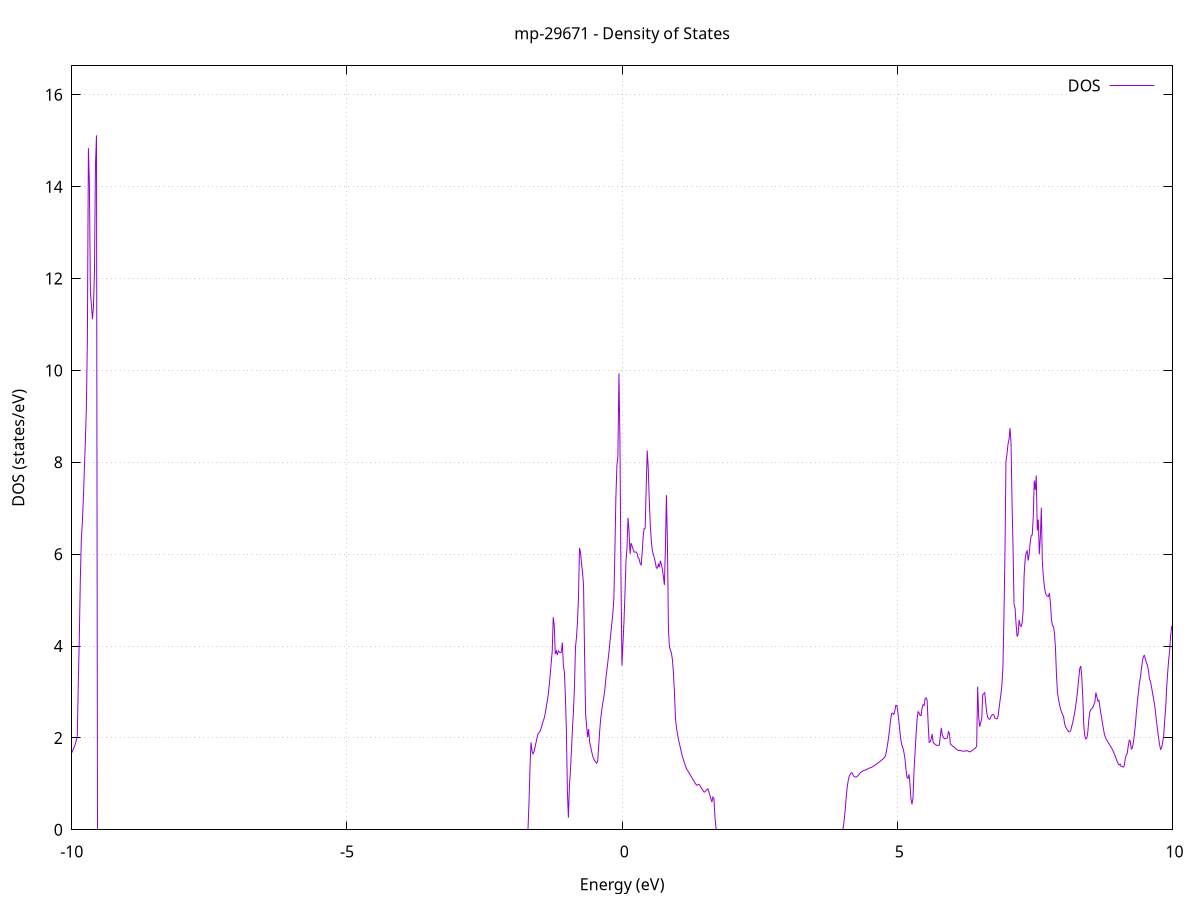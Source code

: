 set title 'mp-29671 - Density of States'
set xlabel 'Energy (eV)'
set ylabel 'DOS (states/eV)'
set grid
set xrange [-10:10]
set yrange [0:16.631]
set xzeroaxis lt -1
set terminal png size 800,600
set output 'mp-29671_dos_gnuplot.png'
plot '-' using 1:2 with lines title 'DOS'
-23.800100 0.000000
-23.781700 0.000000
-23.763400 0.000000
-23.745000 0.000000
-23.726600 0.000000
-23.708300 0.000000
-23.689900 0.000000
-23.671600 0.000000
-23.653200 0.000000
-23.634800 0.000000
-23.616500 0.000000
-23.598100 0.000000
-23.579800 0.000000
-23.561400 0.000000
-23.543000 0.000000
-23.524700 0.000000
-23.506300 0.000000
-23.487900 0.000000
-23.469600 0.000000
-23.451200 0.000000
-23.432900 0.000000
-23.414500 0.000000
-23.396100 0.000000
-23.377800 0.000000
-23.359400 0.000000
-23.341100 0.000000
-23.322700 0.000000
-23.304300 0.000000
-23.286000 0.000000
-23.267600 0.000000
-23.249200 0.000000
-23.230900 0.000000
-23.212500 0.000000
-23.194200 0.000000
-23.175800 0.000000
-23.157400 0.000000
-23.139100 0.000000
-23.120700 0.000000
-23.102400 0.000000
-23.084000 0.000000
-23.065600 0.000000
-23.047300 0.000000
-23.028900 0.000000
-23.010500 0.000000
-22.992200 0.000000
-22.973800 0.000000
-22.955500 0.000000
-22.937100 0.000000
-22.918700 0.000000
-22.900400 0.000000
-22.882000 0.000000
-22.863700 0.000000
-22.845300 0.000000
-22.826900 0.000000
-22.808600 0.000000
-22.790200 0.000000
-22.771800 0.000000
-22.753500 0.000000
-22.735100 0.000000
-22.716800 0.000000
-22.698400 0.000000
-22.680000 0.000000
-22.661700 0.000000
-22.643300 0.000000
-22.624900 0.000000
-22.606600 0.000000
-22.588200 0.000000
-22.569900 0.000000
-22.551500 0.000000
-22.533100 0.000000
-22.514800 0.000000
-22.496400 0.000000
-22.478100 0.000000
-22.459700 0.000000
-22.441300 0.000000
-22.423000 0.000000
-22.404600 0.000000
-22.386200 0.000000
-22.367900 0.000000
-22.349500 0.000000
-22.331200 0.000000
-22.312800 0.000000
-22.294400 0.000000
-22.276100 0.000000
-22.257700 0.000000
-22.239400 0.000000
-22.221000 0.000000
-22.202600 0.000000
-22.184300 0.000000
-22.165900 0.000000
-22.147500 0.000000
-22.129200 31.022800
-22.110800 118.997800
-22.092500 15.455200
-22.074100 26.815600
-22.055700 122.618800
-22.037400 151.816000
-22.019000 0.000000
-22.000700 0.000000
-21.982300 0.000000
-21.963900 0.000000
-21.945600 0.000000
-21.927200 0.000000
-21.908800 0.000000
-21.890500 0.000000
-21.872100 0.000000
-21.853800 0.000000
-21.835400 0.000000
-21.817000 0.000000
-21.798700 0.000000
-21.780300 0.000000
-21.762000 0.000000
-21.743600 0.000000
-21.725200 0.000000
-21.706900 0.000000
-21.688500 0.000000
-21.670100 0.000000
-21.651800 0.000000
-21.633400 0.000000
-21.615100 0.000000
-21.596700 0.000000
-21.578300 0.000000
-21.560000 0.000000
-21.541600 0.000000
-21.523200 0.000000
-21.504900 0.000000
-21.486500 0.000000
-21.468200 0.000000
-21.449800 0.000000
-21.431400 0.000000
-21.413100 0.000000
-21.394700 0.000000
-21.376400 0.000000
-21.358000 0.000000
-21.339600 0.000000
-21.321300 0.000000
-21.302900 0.000000
-21.284500 0.000000
-21.266200 0.000000
-21.247800 0.000000
-21.229500 0.000000
-21.211100 0.000000
-21.192700 0.000000
-21.174400 0.000000
-21.156000 0.000000
-21.137700 0.000000
-21.119300 0.000000
-21.100900 0.000000
-21.082600 0.000000
-21.064200 0.000000
-21.045800 0.000000
-21.027500 0.000000
-21.009100 0.000000
-20.990800 0.000000
-20.972400 0.000000
-20.954000 0.000000
-20.935700 0.000000
-20.917300 0.000000
-20.899000 0.000000
-20.880600 0.000000
-20.862200 0.000000
-20.843900 0.000000
-20.825500 0.000000
-20.807100 0.000000
-20.788800 0.000000
-20.770400 0.000000
-20.752100 0.000000
-20.733700 0.000000
-20.715300 0.000000
-20.697000 0.000000
-20.678600 0.000000
-20.660300 0.000000
-20.641900 0.000000
-20.623500 0.000000
-20.605200 0.000000
-20.586800 0.000000
-20.568400 0.000000
-20.550100 0.000000
-20.531700 0.000000
-20.513400 0.000000
-20.495000 0.000000
-20.476600 0.000000
-20.458300 0.000000
-20.439900 0.000000
-20.421500 0.000000
-20.403200 0.000000
-20.384800 0.000000
-20.366500 0.000000
-20.348100 0.000000
-20.329700 0.000000
-20.311400 0.000000
-20.293000 0.000000
-20.274700 0.000000
-20.256300 0.000000
-20.237900 0.000000
-20.219600 0.000000
-20.201200 0.000000
-20.182800 0.000000
-20.164500 0.000000
-20.146100 0.000000
-20.127800 0.000000
-20.109400 0.000000
-20.091000 0.000000
-20.072700 0.000000
-20.054300 0.000000
-20.036000 0.000000
-20.017600 0.000000
-19.999200 0.000000
-19.980900 0.000000
-19.962500 0.000000
-19.944100 0.000000
-19.925800 0.000000
-19.907400 0.000000
-19.889100 0.000000
-19.870700 0.000000
-19.852300 0.000000
-19.834000 0.000000
-19.815600 0.000000
-19.797300 0.000000
-19.778900 0.000000
-19.760500 0.000000
-19.742200 0.000000
-19.723800 0.000000
-19.705400 0.000000
-19.687100 0.000000
-19.668700 0.000000
-19.650400 0.000000
-19.632000 0.000000
-19.613600 0.000000
-19.595300 0.000000
-19.576900 0.000000
-19.558500 0.000000
-19.540200 0.000000
-19.521800 0.000000
-19.503500 0.000000
-19.485100 0.000000
-19.466700 0.000000
-19.448400 0.000000
-19.430000 0.000000
-19.411700 0.000000
-19.393300 0.000000
-19.374900 0.000000
-19.356600 0.000000
-19.338200 0.000000
-19.319800 0.000000
-19.301500 0.000000
-19.283100 0.000000
-19.264800 0.000000
-19.246400 0.000000
-19.228000 0.000000
-19.209700 0.000000
-19.191300 0.000000
-19.173000 0.000000
-19.154600 0.000000
-19.136200 0.000000
-19.117900 0.000000
-19.099500 0.000000
-19.081100 0.000000
-19.062800 0.000000
-19.044400 0.000000
-19.026100 0.000000
-19.007700 0.000000
-18.989300 0.000000
-18.971000 0.000000
-18.952600 0.000000
-18.934300 0.000000
-18.915900 0.000000
-18.897500 0.000000
-18.879200 0.000000
-18.860800 0.000000
-18.842400 0.000000
-18.824100 0.000000
-18.805700 0.000000
-18.787400 0.000000
-18.769000 0.000000
-18.750600 0.000000
-18.732300 0.000000
-18.713900 0.000000
-18.695600 0.000000
-18.677200 0.000000
-18.658800 0.000000
-18.640500 0.000000
-18.622100 0.000000
-18.603700 0.000000
-18.585400 0.000000
-18.567000 0.000000
-18.548700 0.000000
-18.530300 0.000000
-18.511900 0.000000
-18.493600 0.000000
-18.475200 0.000000
-18.456800 0.000000
-18.438500 0.000000
-18.420100 0.000000
-18.401800 0.000000
-18.383400 0.000000
-18.365000 0.000000
-18.346700 0.000000
-18.328300 0.000000
-18.310000 0.000000
-18.291600 0.000000
-18.273200 0.000000
-18.254900 0.000000
-18.236500 0.000000
-18.218100 0.000000
-18.199800 0.000000
-18.181400 0.000000
-18.163100 0.000000
-18.144700 0.000000
-18.126300 0.000000
-18.108000 0.000000
-18.089600 0.000000
-18.071300 0.000000
-18.052900 0.000000
-18.034500 0.000000
-18.016200 0.000000
-17.997800 0.000000
-17.979400 0.000000
-17.961100 0.000000
-17.942700 0.000000
-17.924400 0.000000
-17.906000 0.000000
-17.887600 0.000000
-17.869300 0.000000
-17.850900 0.000000
-17.832600 0.000000
-17.814200 0.000000
-17.795800 0.000000
-17.777500 0.000000
-17.759100 0.000000
-17.740700 0.000000
-17.722400 0.000000
-17.704000 0.000000
-17.685700 0.000000
-17.667300 0.000000
-17.648900 0.000000
-17.630600 0.000000
-17.612200 0.000000
-17.593900 0.000000
-17.575500 0.000000
-17.557100 0.000000
-17.538800 0.000000
-17.520400 0.000000
-17.502000 0.000000
-17.483700 0.000000
-17.465300 0.000000
-17.447000 0.000000
-17.428600 0.000000
-17.410200 0.000000
-17.391900 0.000000
-17.373500 0.000000
-17.355100 0.000000
-17.336800 0.000000
-17.318400 0.000000
-17.300100 0.000000
-17.281700 0.000000
-17.263300 0.000000
-17.245000 0.000000
-17.226600 0.000000
-17.208300 0.000000
-17.189900 0.000000
-17.171500 0.000000
-17.153200 0.000000
-17.134800 0.000000
-17.116400 0.000000
-17.098100 0.000000
-17.079700 0.000000
-17.061400 0.000000
-17.043000 0.000000
-17.024600 0.000000
-17.006300 0.000000
-16.987900 0.000000
-16.969600 0.000000
-16.951200 0.000000
-16.932800 0.000000
-16.914500 0.000000
-16.896100 0.000000
-16.877700 0.000000
-16.859400 0.000000
-16.841000 0.000000
-16.822700 0.000000
-16.804300 0.000000
-16.785900 0.000000
-16.767600 0.000000
-16.749200 0.000000
-16.730900 0.000000
-16.712500 0.000000
-16.694100 0.000000
-16.675800 0.000000
-16.657400 0.000000
-16.639000 0.000000
-16.620700 0.000000
-16.602300 0.000000
-16.584000 0.000000
-16.565600 0.000000
-16.547200 0.000000
-16.528900 0.000000
-16.510500 0.000000
-16.492200 0.000000
-16.473800 0.000000
-16.455400 0.000000
-16.437100 0.000000
-16.418700 0.000000
-16.400300 0.000000
-16.382000 0.000000
-16.363600 0.000000
-16.345300 0.000000
-16.326900 0.000000
-16.308500 0.000000
-16.290200 0.000000
-16.271800 0.000000
-16.253400 0.000000
-16.235100 0.000000
-16.216700 0.000000
-16.198400 0.000000
-16.180000 0.000000
-16.161600 0.000000
-16.143300 0.000000
-16.124900 0.000000
-16.106600 0.000000
-16.088200 0.000000
-16.069800 0.000000
-16.051500 0.000000
-16.033100 0.000000
-16.014700 0.000000
-15.996400 0.000000
-15.978000 0.000000
-15.959700 0.000000
-15.941300 0.000000
-15.922900 0.000000
-15.904600 0.000000
-15.886200 0.000000
-15.867900 0.000000
-15.849500 0.000000
-15.831100 0.000000
-15.812800 0.000000
-15.794400 0.000000
-15.776000 0.000000
-15.757700 0.000000
-15.739300 0.000000
-15.721000 0.000000
-15.702600 0.000000
-15.684200 0.000000
-15.665900 0.000000
-15.647500 0.000000
-15.629200 0.000000
-15.610800 0.000000
-15.592400 0.000000
-15.574100 0.000000
-15.555700 0.000000
-15.537300 0.000000
-15.519000 0.000000
-15.500600 0.000000
-15.482300 0.000000
-15.463900 0.000000
-15.445500 0.000000
-15.427200 0.000000
-15.408800 0.000000
-15.390500 0.000000
-15.372100 0.000000
-15.353700 0.000000
-15.335400 0.000000
-15.317000 0.000000
-15.298600 0.000000
-15.280300 0.000000
-15.261900 0.000000
-15.243600 0.000000
-15.225200 0.000000
-15.206800 0.000000
-15.188500 0.000000
-15.170100 0.000000
-15.151700 0.000000
-15.133400 0.000000
-15.115000 0.000000
-15.096700 0.000000
-15.078300 0.000000
-15.059900 0.000000
-15.041600 0.000000
-15.023200 0.000000
-15.004900 0.000000
-14.986500 0.000000
-14.968100 0.000000
-14.949800 0.000000
-14.931400 0.000000
-14.913000 0.000000
-14.894700 0.000000
-14.876300 0.000000
-14.858000 0.000000
-14.839600 0.000000
-14.821200 0.000000
-14.802900 0.000000
-14.784500 0.000000
-14.766200 0.000000
-14.747800 0.000000
-14.729400 0.000000
-14.711100 0.000000
-14.692700 0.000000
-14.674300 0.000000
-14.656000 0.000000
-14.637600 0.000000
-14.619300 0.000000
-14.600900 0.000000
-14.582500 0.000000
-14.564200 0.000000
-14.545800 0.000000
-14.527500 0.000000
-14.509100 0.000000
-14.490700 0.000000
-14.472400 0.000000
-14.454000 0.000000
-14.435600 0.000000
-14.417300 0.000000
-14.398900 0.000000
-14.380600 0.000000
-14.362200 0.000000
-14.343800 0.000000
-14.325500 0.000000
-14.307100 0.000000
-14.288700 0.000000
-14.270400 0.000000
-14.252000 0.000000
-14.233700 0.000000
-14.215300 0.000000
-14.196900 0.000000
-14.178600 0.000000
-14.160200 0.000000
-14.141900 0.000000
-14.123500 0.000000
-14.105100 0.000000
-14.086800 0.000000
-14.068400 0.000000
-14.050000 0.000000
-14.031700 0.000000
-14.013300 0.000000
-13.995000 0.000000
-13.976600 0.000000
-13.958200 0.000000
-13.939900 0.000000
-13.921500 0.000000
-13.903200 0.000000
-13.884800 0.000000
-13.866400 0.000000
-13.848100 0.000000
-13.829700 0.000000
-13.811300 0.000000
-13.793000 0.000000
-13.774600 0.000000
-13.756300 0.000000
-13.737900 0.000000
-13.719500 0.000000
-13.701200 0.000000
-13.682800 0.000000
-13.664500 0.000000
-13.646100 0.000000
-13.627700 0.000000
-13.609400 0.000000
-13.591000 0.000000
-13.572600 0.000000
-13.554300 0.000000
-13.535900 0.000000
-13.517600 0.000000
-13.499200 0.000000
-13.480800 0.000000
-13.462500 0.000000
-13.444100 0.000000
-13.425800 0.000000
-13.407400 0.000000
-13.389000 0.000000
-13.370700 0.000000
-13.352300 0.000000
-13.333900 0.000000
-13.315600 0.000000
-13.297200 0.000000
-13.278900 0.000000
-13.260500 0.000000
-13.242100 0.000000
-13.223800 0.000000
-13.205400 0.000000
-13.187000 0.000000
-13.168700 0.000000
-13.150300 0.000000
-13.132000 0.000000
-13.113600 0.000000
-13.095200 0.000000
-13.076900 0.000000
-13.058500 0.000000
-13.040200 0.000000
-13.021800 0.000000
-13.003400 0.000000
-12.985100 0.000000
-12.966700 0.000000
-12.948300 0.000000
-12.930000 0.000000
-12.911600 0.000000
-12.893300 0.000000
-12.874900 0.000000
-12.856500 0.000000
-12.838200 0.000000
-12.819800 0.000000
-12.801500 0.000000
-12.783100 0.000000
-12.764700 0.000000
-12.746400 0.000000
-12.728000 0.000000
-12.709600 0.000000
-12.691300 0.000000
-12.672900 0.000000
-12.654600 0.000000
-12.636200 0.000000
-12.617800 0.000000
-12.599500 0.000000
-12.581100 0.000000
-12.562800 0.000000
-12.544400 0.000000
-12.526000 0.000000
-12.507700 0.000000
-12.489300 0.000000
-12.470900 0.000000
-12.452600 0.000000
-12.434200 0.000000
-12.415900 0.000000
-12.397500 0.000000
-12.379100 0.000000
-12.360800 0.000000
-12.342400 0.000000
-12.324100 0.000000
-12.305700 0.000000
-12.287300 0.000000
-12.269000 0.000000
-12.250600 0.000000
-12.232200 0.000000
-12.213900 0.000000
-12.195500 0.000000
-12.177200 0.000000
-12.158800 0.000000
-12.140400 0.000000
-12.122100 0.000000
-12.103700 0.000000
-12.085300 0.000000
-12.067000 0.000000
-12.048600 0.000000
-12.030300 0.000000
-12.011900 0.000000
-11.993500 0.000000
-11.975200 0.000000
-11.956800 0.000000
-11.938500 0.000000
-11.920100 0.000000
-11.901700 0.000000
-11.883400 0.000000
-11.865000 0.000000
-11.846600 0.000000
-11.828300 0.000000
-11.809900 0.000000
-11.791600 0.000000
-11.773200 0.000000
-11.754800 0.000000
-11.736500 0.000000
-11.718100 0.000000
-11.699800 0.000000
-11.681400 0.000000
-11.663000 0.000000
-11.644700 0.000000
-11.626300 0.000000
-11.607900 0.000000
-11.589600 0.000000
-11.571200 0.000000
-11.552900 0.000000
-11.534500 0.000000
-11.516100 0.000000
-11.497800 0.000000
-11.479400 0.000000
-11.461100 0.000000
-11.442700 0.000000
-11.424300 0.000000
-11.406000 0.000000
-11.387600 0.000000
-11.369200 0.000000
-11.350900 0.000000
-11.332500 0.000000
-11.314200 0.000000
-11.295800 0.000000
-11.277400 0.000000
-11.259100 0.000000
-11.240700 0.000000
-11.222400 0.000000
-11.204000 0.000000
-11.185600 0.000000
-11.167300 0.000000
-11.148900 0.000000
-11.130500 0.000000
-11.112200 0.000000
-11.093800 0.000000
-11.075500 0.000000
-11.057100 0.000000
-11.038700 0.000000
-11.020400 0.000000
-11.002000 0.000000
-10.983600 0.000000
-10.965300 0.000000
-10.946900 0.000000
-10.928600 0.000000
-10.910200 0.000000
-10.891800 0.000000
-10.873500 0.000000
-10.855100 0.000000
-10.836800 0.000000
-10.818400 0.000000
-10.800000 0.000000
-10.781700 0.000000
-10.763300 0.000000
-10.744900 0.000000
-10.726600 0.000000
-10.708200 0.000000
-10.689900 0.000000
-10.671500 0.000000
-10.653100 0.000000
-10.634800 0.000000
-10.616400 0.000000
-10.598100 0.000000
-10.579700 0.000000
-10.561300 0.000000
-10.543000 0.000000
-10.524600 0.000000
-10.506200 0.000000
-10.487900 0.000000
-10.469500 0.000000
-10.451200 0.000000
-10.432800 0.000000
-10.414400 0.000000
-10.396100 0.000000
-10.377700 0.000000
-10.359400 0.000000
-10.341000 0.000000
-10.322600 0.000000
-10.304300 0.000000
-10.285900 0.405200
-10.267500 0.770900
-10.249200 1.232300
-10.230800 1.263500
-10.212500 1.310100
-10.194100 1.327500
-10.175700 1.319700
-10.157400 1.377400
-10.139000 1.415300
-10.120700 1.438900
-10.102300 1.446100
-10.083900 1.480500
-10.065600 1.524100
-10.047200 1.572000
-10.028800 1.612400
-10.010500 1.653500
-9.992100 1.699300
-9.973800 1.751200
-9.955400 1.805500
-9.937000 1.862300
-9.918700 1.944300
-9.900300 2.044200
-9.881900 3.189500
-9.863600 4.164800
-9.845200 5.431600
-9.826900 6.325100
-9.808500 6.677300
-9.790100 7.205400
-9.771800 7.826700
-9.753400 8.467600
-9.735100 9.180600
-9.716700 10.661700
-9.698300 14.841500
-9.680000 14.041400
-9.661600 11.696000
-9.643200 11.422000
-9.624900 11.115100
-9.606500 11.381300
-9.588200 12.139200
-9.569800 14.469200
-9.551400 15.118900
-9.533100 0.000000
-9.514700 0.000000
-9.496400 0.000000
-9.478000 0.000000
-9.459600 0.000000
-9.441300 0.000000
-9.422900 0.000000
-9.404500 0.000000
-9.386200 0.000000
-9.367800 0.000000
-9.349500 0.000000
-9.331100 0.000000
-9.312700 0.000000
-9.294400 0.000000
-9.276000 0.000000
-9.257700 0.000000
-9.239300 0.000000
-9.220900 0.000000
-9.202600 0.000000
-9.184200 0.000000
-9.165800 0.000000
-9.147500 0.000000
-9.129100 0.000000
-9.110800 0.000000
-9.092400 0.000000
-9.074000 0.000000
-9.055700 0.000000
-9.037300 0.000000
-9.018900 0.000000
-9.000600 0.000000
-8.982200 0.000000
-8.963900 0.000000
-8.945500 0.000000
-8.927100 0.000000
-8.908800 0.000000
-8.890400 0.000000
-8.872100 0.000000
-8.853700 0.000000
-8.835300 0.000000
-8.817000 0.000000
-8.798600 0.000000
-8.780200 0.000000
-8.761900 0.000000
-8.743500 0.000000
-8.725200 0.000000
-8.706800 0.000000
-8.688400 0.000000
-8.670100 0.000000
-8.651700 0.000000
-8.633400 0.000000
-8.615000 0.000000
-8.596600 0.000000
-8.578300 0.000000
-8.559900 0.000000
-8.541500 0.000000
-8.523200 0.000000
-8.504800 0.000000
-8.486500 0.000000
-8.468100 0.000000
-8.449700 0.000000
-8.431400 0.000000
-8.413000 0.000000
-8.394700 0.000000
-8.376300 0.000000
-8.357900 0.000000
-8.339600 0.000000
-8.321200 0.000000
-8.302800 0.000000
-8.284500 0.000000
-8.266100 0.000000
-8.247800 0.000000
-8.229400 0.000000
-8.211000 0.000000
-8.192700 0.000000
-8.174300 0.000000
-8.156000 0.000000
-8.137600 0.000000
-8.119200 0.000000
-8.100900 0.000000
-8.082500 0.000000
-8.064100 0.000000
-8.045800 0.000000
-8.027400 0.000000
-8.009100 0.000000
-7.990700 0.000000
-7.972300 0.000000
-7.954000 0.000000
-7.935600 0.000000
-7.917200 0.000000
-7.898900 0.000000
-7.880500 0.000000
-7.862200 0.000000
-7.843800 0.000000
-7.825400 0.000000
-7.807100 0.000000
-7.788700 0.000000
-7.770400 0.000000
-7.752000 0.000000
-7.733600 0.000000
-7.715300 0.000000
-7.696900 0.000000
-7.678500 0.000000
-7.660200 0.000000
-7.641800 0.000000
-7.623500 0.000000
-7.605100 0.000000
-7.586700 0.000000
-7.568400 0.000000
-7.550000 0.000000
-7.531700 0.000000
-7.513300 0.000000
-7.494900 0.000000
-7.476600 0.000000
-7.458200 0.000000
-7.439800 0.000000
-7.421500 0.000000
-7.403100 0.000000
-7.384800 0.000000
-7.366400 0.000000
-7.348000 0.000000
-7.329700 0.000000
-7.311300 0.000000
-7.293000 0.000000
-7.274600 0.000000
-7.256200 0.000000
-7.237900 0.000000
-7.219500 0.000000
-7.201100 0.000000
-7.182800 0.000000
-7.164400 0.000000
-7.146100 0.000000
-7.127700 0.000000
-7.109300 0.000000
-7.091000 0.000000
-7.072600 0.000000
-7.054300 0.000000
-7.035900 0.000000
-7.017500 0.000000
-6.999200 0.000000
-6.980800 0.000000
-6.962400 0.000000
-6.944100 0.000000
-6.925700 0.000000
-6.907400 0.000000
-6.889000 0.000000
-6.870600 0.000000
-6.852300 0.000000
-6.833900 0.000000
-6.815500 0.000000
-6.797200 0.000000
-6.778800 0.000000
-6.760500 0.000000
-6.742100 0.000000
-6.723700 0.000000
-6.705400 0.000000
-6.687000 0.000000
-6.668700 0.000000
-6.650300 0.000000
-6.631900 0.000000
-6.613600 0.000000
-6.595200 0.000000
-6.576800 0.000000
-6.558500 0.000000
-6.540100 0.000000
-6.521800 0.000000
-6.503400 0.000000
-6.485000 0.000000
-6.466700 0.000000
-6.448300 0.000000
-6.430000 0.000000
-6.411600 0.000000
-6.393200 0.000000
-6.374900 0.000000
-6.356500 0.000000
-6.338100 0.000000
-6.319800 0.000000
-6.301400 0.000000
-6.283100 0.000000
-6.264700 0.000000
-6.246300 0.000000
-6.228000 0.000000
-6.209600 0.000000
-6.191300 0.000000
-6.172900 0.000000
-6.154500 0.000000
-6.136200 0.000000
-6.117800 0.000000
-6.099400 0.000000
-6.081100 0.000000
-6.062700 0.000000
-6.044400 0.000000
-6.026000 0.000000
-6.007600 0.000000
-5.989300 0.000000
-5.970900 0.000000
-5.952600 0.000000
-5.934200 0.000000
-5.915800 0.000000
-5.897500 0.000000
-5.879100 0.000000
-5.860700 0.000000
-5.842400 0.000000
-5.824000 0.000000
-5.805700 0.000000
-5.787300 0.000000
-5.768900 0.000000
-5.750600 0.000000
-5.732200 0.000000
-5.713800 0.000000
-5.695500 0.000000
-5.677100 0.000000
-5.658800 0.000000
-5.640400 0.000000
-5.622000 0.000000
-5.603700 0.000000
-5.585300 0.000000
-5.567000 0.000000
-5.548600 0.000000
-5.530200 0.000000
-5.511900 0.000000
-5.493500 0.000000
-5.475100 0.000000
-5.456800 0.000000
-5.438400 0.000000
-5.420100 0.000000
-5.401700 0.000000
-5.383300 0.000000
-5.365000 0.000000
-5.346600 0.000000
-5.328300 0.000000
-5.309900 0.000000
-5.291500 0.000000
-5.273200 0.000000
-5.254800 0.000000
-5.236400 0.000000
-5.218100 0.000000
-5.199700 0.000000
-5.181400 0.000000
-5.163000 0.000000
-5.144600 0.000000
-5.126300 0.000000
-5.107900 0.000000
-5.089600 0.000000
-5.071200 0.000000
-5.052800 0.000000
-5.034500 0.000000
-5.016100 0.000000
-4.997700 0.000000
-4.979400 0.000000
-4.961000 0.000000
-4.942700 0.000000
-4.924300 0.000000
-4.905900 0.000000
-4.887600 0.000000
-4.869200 0.000000
-4.850900 0.000000
-4.832500 0.000000
-4.814100 0.000000
-4.795800 0.000000
-4.777400 0.000000
-4.759000 0.000000
-4.740700 0.000000
-4.722300 0.000000
-4.704000 0.000000
-4.685600 0.000000
-4.667200 0.000000
-4.648900 0.000000
-4.630500 0.000000
-4.612100 0.000000
-4.593800 0.000000
-4.575400 0.000000
-4.557100 0.000000
-4.538700 0.000000
-4.520300 0.000000
-4.502000 0.000000
-4.483600 0.000000
-4.465300 0.000000
-4.446900 0.000000
-4.428500 0.000000
-4.410200 0.000000
-4.391800 0.000000
-4.373400 0.000000
-4.355100 0.000000
-4.336700 0.000000
-4.318400 0.000000
-4.300000 0.000000
-4.281600 0.000000
-4.263300 0.000000
-4.244900 0.000000
-4.226600 0.000000
-4.208200 0.000000
-4.189800 0.000000
-4.171500 0.000000
-4.153100 0.000000
-4.134700 0.000000
-4.116400 0.000000
-4.098000 0.000000
-4.079700 0.000000
-4.061300 0.000000
-4.042900 0.000000
-4.024600 0.000000
-4.006200 0.000000
-3.987900 0.000000
-3.969500 0.000000
-3.951100 0.000000
-3.932800 0.000000
-3.914400 0.000000
-3.896000 0.000000
-3.877700 0.000000
-3.859300 0.000000
-3.841000 0.000000
-3.822600 0.000000
-3.804200 0.000000
-3.785900 0.000000
-3.767500 0.000000
-3.749100 0.000000
-3.730800 0.000000
-3.712400 0.000000
-3.694100 0.000000
-3.675700 0.000000
-3.657300 0.000000
-3.639000 0.000000
-3.620600 0.000000
-3.602300 0.000000
-3.583900 0.000000
-3.565500 0.000000
-3.547200 0.000000
-3.528800 0.000000
-3.510400 0.000000
-3.492100 0.000000
-3.473700 0.000000
-3.455400 0.000000
-3.437000 0.000000
-3.418600 0.000000
-3.400300 0.000000
-3.381900 0.000000
-3.363600 0.000000
-3.345200 0.000000
-3.326800 0.000000
-3.308500 0.000000
-3.290100 0.000000
-3.271700 0.000000
-3.253400 0.000000
-3.235000 0.000000
-3.216700 0.000000
-3.198300 0.000000
-3.179900 0.000000
-3.161600 0.000000
-3.143200 0.000000
-3.124900 0.000000
-3.106500 0.000000
-3.088100 0.000000
-3.069800 0.000000
-3.051400 0.000000
-3.033000 0.000000
-3.014700 0.000000
-2.996300 0.000000
-2.978000 0.000000
-2.959600 0.000000
-2.941200 0.000000
-2.922900 0.000000
-2.904500 0.000000
-2.886200 0.000000
-2.867800 0.000000
-2.849400 0.000000
-2.831100 0.000000
-2.812700 0.000000
-2.794300 0.000000
-2.776000 0.000000
-2.757600 0.000000
-2.739300 0.000000
-2.720900 0.000000
-2.702500 0.000000
-2.684200 0.000000
-2.665800 0.000000
-2.647400 0.000000
-2.629100 0.000000
-2.610700 0.000000
-2.592400 0.000000
-2.574000 0.000000
-2.555600 0.000000
-2.537300 0.000000
-2.518900 0.000000
-2.500600 0.000000
-2.482200 0.000000
-2.463800 0.000000
-2.445500 0.000000
-2.427100 0.000000
-2.408700 0.000000
-2.390400 0.000000
-2.372000 0.000000
-2.353700 0.000000
-2.335300 0.000000
-2.316900 0.000000
-2.298600 0.000000
-2.280200 0.000000
-2.261900 0.000000
-2.243500 0.000000
-2.225100 0.000000
-2.206800 0.000000
-2.188400 0.000000
-2.170000 0.000000
-2.151700 0.000000
-2.133300 0.000000
-2.115000 0.000000
-2.096600 0.000000
-2.078200 0.000000
-2.059900 0.000000
-2.041500 0.000000
-2.023200 0.000000
-2.004800 0.000000
-1.986400 0.000000
-1.968100 0.000000
-1.949700 0.000000
-1.931300 0.000000
-1.913000 0.000000
-1.894600 0.000000
-1.876300 0.000000
-1.857900 0.000000
-1.839500 0.000000
-1.821200 0.000000
-1.802800 0.000000
-1.784500 0.000000
-1.766100 0.000000
-1.747700 0.000000
-1.729400 0.000000
-1.711000 0.005000
-1.692600 0.584800
-1.674300 1.357100
-1.655900 1.902600
-1.637600 1.714400
-1.619200 1.652100
-1.600800 1.704100
-1.582500 1.796900
-1.564100 1.903600
-1.545700 2.003400
-1.527400 2.095100
-1.509000 2.115100
-1.490700 2.144600
-1.472300 2.209300
-1.453900 2.287000
-1.435600 2.365500
-1.417200 2.424900
-1.398900 2.526500
-1.380500 2.652100
-1.362100 2.792600
-1.343800 2.930400
-1.325400 3.132100
-1.307000 3.373900
-1.288700 3.638600
-1.270300 3.889000
-1.252000 4.626800
-1.233600 4.452200
-1.215200 3.829700
-1.196900 3.894200
-1.178500 3.802900
-1.160200 3.892800
-1.141800 3.869000
-1.123400 3.855000
-1.105100 3.867400
-1.086700 4.076500
-1.068300 3.573400
-1.050000 3.448700
-1.031600 2.922800
-1.013300 2.161200
-0.994900 0.842800
-0.976500 0.265300
-0.958200 0.958600
-0.939800 1.280400
-0.921500 1.732900
-0.903100 2.187900
-0.884700 2.581700
-0.866400 3.113600
-0.848000 3.973500
-0.829600 4.191600
-0.811300 4.525000
-0.792900 5.095600
-0.774600 6.133600
-0.756200 6.035200
-0.737800 5.791400
-0.719500 5.600800
-0.701100 5.325000
-0.682800 3.828200
-0.664400 2.533500
-0.646000 2.261000
-0.627700 2.015600
-0.609300 2.191000
-0.590900 1.910400
-0.572600 1.811600
-0.554200 1.705100
-0.535900 1.611600
-0.517500 1.548100
-0.499100 1.502900
-0.480800 1.473100
-0.462400 1.449400
-0.444000 1.500700
-0.425700 1.829000
-0.407300 2.166400
-0.389000 2.427600
-0.370600 2.601300
-0.352200 2.760100
-0.333900 2.880300
-0.315500 3.040100
-0.297200 3.276300
-0.278800 3.457200
-0.260400 3.647100
-0.242100 3.842200
-0.223700 4.060700
-0.205300 4.286800
-0.187000 4.503600
-0.168600 4.714200
-0.150300 5.027400
-0.131900 6.077600
-0.113500 7.244200
-0.095200 7.925300
-0.076800 8.150500
-0.058500 9.937800
-0.040100 8.471000
-0.021700 5.545000
-0.003400 3.572900
0.015000 4.055500
0.033400 4.535900
0.051700 5.154900
0.070100 5.860100
0.088400 6.136100
0.106800 6.792500
0.125200 6.502000
0.143500 6.008100
0.161900 6.240800
0.180200 6.176200
0.198600 6.107500
0.217000 6.047000
0.235300 6.046100
0.253700 6.047200
0.272100 6.014000
0.290400 5.921600
0.308800 5.897300
0.327100 5.796700
0.345500 5.765800
0.363900 6.034400
0.382200 6.391900
0.400600 6.561100
0.419000 6.564500
0.437300 7.483400
0.455700 8.257500
0.474000 7.869600
0.492400 7.197200
0.510800 6.652200
0.529100 6.300900
0.547500 6.087000
0.565800 5.992100
0.584200 5.925500
0.602600 5.828200
0.620900 5.701600
0.639300 5.694300
0.657700 5.778900
0.676000 5.717000
0.694400 5.856600
0.712700 5.778800
0.731100 5.667400
0.749500 5.516500
0.767800 5.329900
0.786200 6.142100
0.804500 7.283300
0.822900 6.241000
0.841300 4.353000
0.859600 3.981100
0.878000 3.904800
0.896400 3.843700
0.914700 3.690400
0.933100 3.393100
0.951400 2.963000
0.969800 2.400300
0.988200 2.218600
1.006500 2.072900
1.024900 1.962100
1.043200 1.863700
1.061600 1.765000
1.080000 1.668300
1.098300 1.582100
1.116700 1.512000
1.135100 1.444000
1.153400 1.380600
1.171800 1.327000
1.190100 1.291200
1.208500 1.257700
1.226900 1.215800
1.245200 1.178900
1.263600 1.142200
1.281900 1.105600
1.300300 1.069000
1.318700 1.032400
1.337000 0.995800
1.355400 0.969600
1.373800 0.979500
1.392100 0.991000
1.410500 0.967100
1.428800 0.931300
1.447200 0.895500
1.465600 0.859700
1.483900 0.824000
1.502300 0.822300
1.520700 0.847200
1.539000 0.875300
1.557400 0.892600
1.575700 0.826700
1.594100 0.752700
1.612500 0.678600
1.630800 0.604700
1.649200 0.713100
1.667500 0.682500
1.685900 0.287100
1.704300 0.047100
1.722600 0.000000
1.741000 0.000000
1.759400 0.000000
1.777700 0.000000
1.796100 0.000000
1.814400 0.000000
1.832800 0.000000
1.851200 0.000000
1.869500 0.000000
1.887900 0.000000
1.906200 0.000000
1.924600 0.000000
1.943000 0.000000
1.961300 0.000000
1.979700 0.000000
1.998100 0.000000
2.016400 0.000000
2.034800 0.000000
2.053100 0.000000
2.071500 0.000000
2.089900 0.000000
2.108200 0.000000
2.126600 0.000000
2.144900 0.000000
2.163300 0.000000
2.181700 0.000000
2.200000 0.000000
2.218400 0.000000
2.236800 0.000000
2.255100 0.000000
2.273500 0.000000
2.291800 0.000000
2.310200 0.000000
2.328600 0.000000
2.346900 0.000000
2.365300 0.000000
2.383600 0.000000
2.402000 0.000000
2.420400 0.000000
2.438700 0.000000
2.457100 0.000000
2.475500 0.000000
2.493800 0.000000
2.512200 0.000000
2.530500 0.000000
2.548900 0.000000
2.567300 0.000000
2.585600 0.000000
2.604000 0.000000
2.622400 0.000000
2.640700 0.000000
2.659100 0.000000
2.677400 0.000000
2.695800 0.000000
2.714200 0.000000
2.732500 0.000000
2.750900 0.000000
2.769200 0.000000
2.787600 0.000000
2.806000 0.000000
2.824300 0.000000
2.842700 0.000000
2.861100 0.000000
2.879400 0.000000
2.897800 0.000000
2.916100 0.000000
2.934500 0.000000
2.952900 0.000000
2.971200 0.000000
2.989600 0.000000
3.007900 0.000000
3.026300 0.000000
3.044700 0.000000
3.063000 0.000000
3.081400 0.000000
3.099800 0.000000
3.118100 0.000000
3.136500 0.000000
3.154800 0.000000
3.173200 0.000000
3.191600 0.000000
3.209900 0.000000
3.228300 0.000000
3.246600 0.000000
3.265000 0.000000
3.283400 0.000000
3.301700 0.000000
3.320100 0.000000
3.338500 0.000000
3.356800 0.000000
3.375200 0.000000
3.393500 0.000000
3.411900 0.000000
3.430300 0.000000
3.448600 0.000000
3.467000 0.000000
3.485300 0.000000
3.503700 0.000000
3.522100 0.000000
3.540400 0.000000
3.558800 0.000000
3.577200 0.000000
3.595500 0.000000
3.613900 0.000000
3.632200 0.000000
3.650600 0.000000
3.669000 0.000000
3.687300 0.000000
3.705700 0.000000
3.724100 0.000000
3.742400 0.000000
3.760800 0.000000
3.779100 0.000000
3.797500 0.000000
3.815900 0.000000
3.834200 0.000000
3.852600 0.000000
3.870900 0.000000
3.889300 0.000000
3.907700 0.000000
3.926000 0.000000
3.944400 0.000000
3.962800 0.000000
3.981100 0.000000
3.999500 0.000000
4.017800 0.053100
4.036200 0.225100
4.054600 0.460300
4.072900 0.726500
4.091300 0.947600
4.109600 1.083000
4.128000 1.171400
4.146400 1.208000
4.164700 1.241700
4.183100 1.235800
4.201500 1.174200
4.219800 1.158000
4.238200 1.146700
4.256500 1.147800
4.274900 1.164500
4.293300 1.192000
4.311600 1.219400
4.330000 1.246900
4.348300 1.260600
4.366700 1.274300
4.385100 1.289200
4.403400 1.296500
4.421800 1.300800
4.440200 1.311800
4.458500 1.323600
4.476900 1.335100
4.495200 1.345000
4.513600 1.351300
4.532000 1.360000
4.550300 1.372800
4.568700 1.386800
4.587000 1.401700
4.605400 1.417200
4.623800 1.432400
4.642100 1.446500
4.660500 1.464100
4.678900 1.481800
4.697200 1.499500
4.715600 1.518300
4.733900 1.537800
4.752300 1.558000
4.770700 1.578700
4.789000 1.624500
4.807400 1.750400
4.825800 1.881600
4.844100 2.034900
4.862500 2.218000
4.880800 2.420500
4.899200 2.534900
4.917600 2.538100
4.935900 2.514000
4.954300 2.585500
4.972600 2.708500
4.991000 2.704800
5.009400 2.575500
5.027700 2.367200
5.046100 2.142000
5.064500 1.949300
5.082800 1.845200
5.101200 1.786300
5.119500 1.690100
5.137900 1.558800
5.156300 1.324800
5.174600 1.146400
5.193000 1.119500
5.211300 1.208600
5.229700 0.998600
5.248100 0.666900
5.266400 0.554700
5.284800 0.696200
5.303200 1.280700
5.321500 1.674800
5.339900 2.056900
5.358200 2.393900
5.376600 2.569900
5.395000 2.546800
5.413300 2.491300
5.431700 2.485900
5.450000 2.657400
5.468400 2.723700
5.486800 2.707900
5.505100 2.855200
5.523500 2.872200
5.541900 2.816200
5.560200 2.306100
5.578600 1.901600
5.596900 1.914600
5.615300 1.969300
5.633700 2.083800
5.652000 1.900500
5.670400 1.878200
5.688800 1.860200
5.707100 1.844700
5.725500 1.836900
5.743800 1.838000
5.762200 1.842200
5.780600 2.024100
5.798900 2.220600
5.817300 2.057100
5.835600 2.021500
5.854000 1.981300
5.872400 1.986200
5.890700 1.991800
5.909100 2.000000
5.927500 2.135900
5.945800 2.104700
5.964200 1.868400
5.982500 1.846800
6.000900 1.827400
6.019300 1.809500
6.037600 1.792100
6.056000 1.773800
6.074300 1.753800
6.092700 1.736400
6.111100 1.727800
6.129400 1.727000
6.147800 1.724900
6.166200 1.719200
6.184500 1.712900
6.202900 1.710100
6.221200 1.711700
6.239600 1.716600
6.258000 1.723100
6.276300 1.718100
6.294700 1.703200
6.313000 1.698500
6.331400 1.699000
6.349800 1.722000
6.368100 1.735800
6.386500 1.748800
6.404900 1.764300
6.423200 1.786900
6.441600 1.814000
6.459900 3.116300
6.478300 2.461800
6.496700 2.245900
6.515000 2.334100
6.533400 2.410900
6.551700 2.934600
6.570100 2.963100
6.588500 2.984500
6.606800 2.745200
6.625200 2.547000
6.643600 2.441400
6.661900 2.413600
6.680300 2.405700
6.698600 2.453800
6.717000 2.495700
6.735400 2.512300
6.753700 2.496200
6.772100 2.432900
6.790500 2.427200
6.808800 2.414000
6.827200 2.448800
6.845500 2.615700
6.863900 2.789500
6.882300 2.950600
6.900600 3.158900
6.919000 3.536100
6.937300 4.636400
6.955700 6.007400
6.974100 8.017900
6.992400 8.176900
7.010800 8.391700
7.029200 8.491600
7.047500 8.743000
7.065900 8.429600
7.084200 7.143800
7.102600 6.137900
7.121000 4.909300
7.139300 4.832000
7.157700 4.482400
7.176000 4.206000
7.194400 4.251500
7.212800 4.568400
7.231100 4.457400
7.249500 4.424300
7.267900 4.504600
7.286200 4.763400
7.304600 5.562900
7.322900 5.898500
7.341300 6.035100
7.359700 6.072500
7.378000 5.861800
7.396400 6.004200
7.414700 6.264000
7.433100 6.399900
7.451500 6.422600
7.469800 6.801100
7.488200 7.602600
7.506600 7.398500
7.524900 7.713200
7.543300 6.517000
7.561600 6.752200
7.580000 6.002400
7.598400 6.364100
7.616700 7.010800
7.635100 5.830300
7.653400 5.505800
7.671800 5.304400
7.690200 5.157700
7.708500 5.109300
7.726900 5.086100
7.745300 5.079400
7.763600 5.150100
7.782000 4.930800
7.800300 4.592200
7.818700 4.441700
7.837100 4.425200
7.855400 4.286100
7.873800 3.948400
7.892200 3.365900
7.910500 2.980700
7.928900 2.852400
7.947200 2.721900
7.965600 2.629900
7.984000 2.564000
8.002300 2.506800
8.020700 2.461700
8.039000 2.312700
8.057400 2.239500
8.075800 2.205000
8.094100 2.165400
8.112500 2.133900
8.130900 2.134500
8.149200 2.158100
8.167600 2.245100
8.185900 2.324900
8.204300 2.449900
8.222700 2.543600
8.241000 2.694800
8.259400 2.868500
8.277700 3.055900
8.296100 3.288700
8.314500 3.508800
8.332800 3.563800
8.351200 3.331400
8.369600 2.897500
8.387900 2.273300
8.406300 2.044100
8.424600 1.976900
8.443000 1.994700
8.461400 2.131200
8.479700 2.397400
8.498100 2.565300
8.516400 2.618900
8.534800 2.633700
8.553200 2.668000
8.571500 2.722200
8.589900 2.781000
8.608300 2.988200
8.626600 2.889500
8.645000 2.801300
8.663300 2.819500
8.681700 2.666900
8.700100 2.520700
8.718400 2.389500
8.736800 2.250800
8.755100 2.128600
8.773500 2.034300
8.791900 1.980000
8.810200 1.943500
8.828600 1.908100
8.847000 1.871600
8.865300 1.834200
8.883700 1.799100
8.902000 1.760600
8.920400 1.714500
8.938800 1.663000
8.957100 1.608800
8.975500 1.551900
8.993900 1.488500
9.012200 1.439400
9.030600 1.411400
9.048900 1.429400
9.067300 1.378700
9.085700 1.377500
9.104000 1.364500
9.122400 1.389200
9.140700 1.541000
9.159100 1.630400
9.177500 1.665900
9.195800 1.822600
9.214200 1.950200
9.232600 1.929600
9.250900 1.759200
9.269300 1.776600
9.287600 1.892400
9.306000 2.056500
9.324400 2.271500
9.342700 2.539000
9.361100 2.774100
9.379400 2.975300
9.397800 3.185700
9.416200 3.308900
9.434500 3.491200
9.452900 3.657600
9.471300 3.778600
9.489600 3.795700
9.508000 3.716900
9.526300 3.642700
9.544700 3.573800
9.563100 3.473000
9.581400 3.278700
9.599800 3.231500
9.618100 3.114700
9.636500 2.982400
9.654900 2.859000
9.673200 2.737400
9.691600 2.563700
9.710000 2.352500
9.728300 2.175200
9.746700 2.005700
9.765000 1.855600
9.783400 1.751400
9.801800 1.778500
9.820100 1.896500
9.838500 2.030600
9.856800 2.357300
9.875200 2.638700
9.893600 3.086200
9.911900 3.412400
9.930300 3.695200
9.948700 3.901600
9.967000 4.235300
9.985400 4.434100
10.003700 4.371100
10.022100 4.320700
10.040500 4.266600
10.058800 4.233200
10.077200 4.159000
10.095600 4.053000
10.113900 4.007100
10.132300 3.763500
10.150600 3.455200
10.169000 3.200900
10.187400 2.997400
10.205700 2.789400
10.224100 2.574500
10.242400 2.409200
10.260800 2.258600
10.279200 2.133900
10.297500 2.026700
10.315900 1.931100
10.334300 1.847600
10.352600 1.774500
10.371000 1.709600
10.389300 1.650000
10.407700 1.596900
10.426100 1.548900
10.444400 1.503800
10.462800 1.463400
10.481100 1.430600
10.499500 1.297300
10.517900 1.293400
10.536200 1.322600
10.554600 1.357400
10.573000 1.382600
10.591300 1.276400
10.609700 1.201500
10.628000 1.123800
10.646400 0.955600
10.664800 0.803600
10.683100 0.728600
10.701500 0.686200
10.719800 0.645200
10.738200 0.606700
10.756600 0.570700
10.774900 0.503100
10.793300 0.449900
10.811700 0.397200
10.830000 0.348300
10.848400 0.314800
10.866700 0.296800
10.885100 0.283400
10.903500 0.262000
10.921800 0.240800
10.940200 0.220100
10.958600 0.199200
10.976900 0.179000
10.995300 0.158700
11.013600 0.138100
11.032000 0.120500
11.050400 0.104000
11.068700 0.088700
11.087100 0.074400
11.105400 0.061200
11.123800 0.049100
11.142200 0.038200
11.160500 0.028300
11.178900 0.019500
11.197300 0.011800
11.215600 0.005400
11.234000 0.001500
11.252300 0.000000
11.270700 0.000000
11.289100 0.000000
11.307400 0.000000
11.325800 0.000000
11.344100 0.000000
11.362500 0.000000
11.380900 0.000000
11.399200 0.000000
11.417600 0.000000
11.436000 0.000000
11.454300 0.000000
11.472700 0.000000
11.491000 0.000000
11.509400 0.000000
11.527800 0.000000
11.546100 0.000000
11.564500 0.000000
11.582800 0.000000
11.601200 0.000000
11.619600 0.000000
11.637900 0.000000
11.656300 0.000000
11.674700 0.000000
11.693000 0.000000
11.711400 0.000000
11.729700 0.000000
11.748100 0.000000
11.766500 0.000000
11.784800 0.000000
11.803200 0.000000
11.821500 0.000000
11.839900 0.000000
11.858300 0.000000
11.876600 0.000000
11.895000 0.000000
11.913400 0.000000
11.931700 0.000000
11.950100 0.000000
11.968400 0.000000
11.986800 0.000000
12.005200 0.000000
12.023500 0.000000
12.041900 0.000000
12.060300 0.000000
12.078600 0.000000
12.097000 0.000000
12.115300 0.000000
12.133700 0.000000
12.152100 0.000000
12.170400 0.000000
12.188800 0.000000
12.207100 0.000000
12.225500 0.000000
12.243900 0.000000
12.262200 0.000000
12.280600 0.000000
12.299000 0.000000
12.317300 0.000000
12.335700 0.000000
12.354000 0.000000
12.372400 0.000000
12.390800 0.000000
12.409100 0.000000
12.427500 0.000000
12.445800 0.000000
12.464200 0.000000
12.482600 0.000000
12.500900 0.000000
12.519300 0.000000
12.537700 0.000000
12.556000 0.000000
12.574400 0.000000
12.592700 0.000000
12.611100 0.000000
12.629500 0.000000
12.647800 0.000000
12.666200 0.000000
12.684500 0.000000
12.702900 0.000000
12.721300 0.000000
12.739600 0.000000
12.758000 0.000000
12.776400 0.000000
12.794700 0.000000
12.813100 0.000000
12.831400 0.000000
12.849800 0.000000
12.868200 0.000000
12.886500 0.000000
12.904900 0.000000
12.923200 0.000000
e
